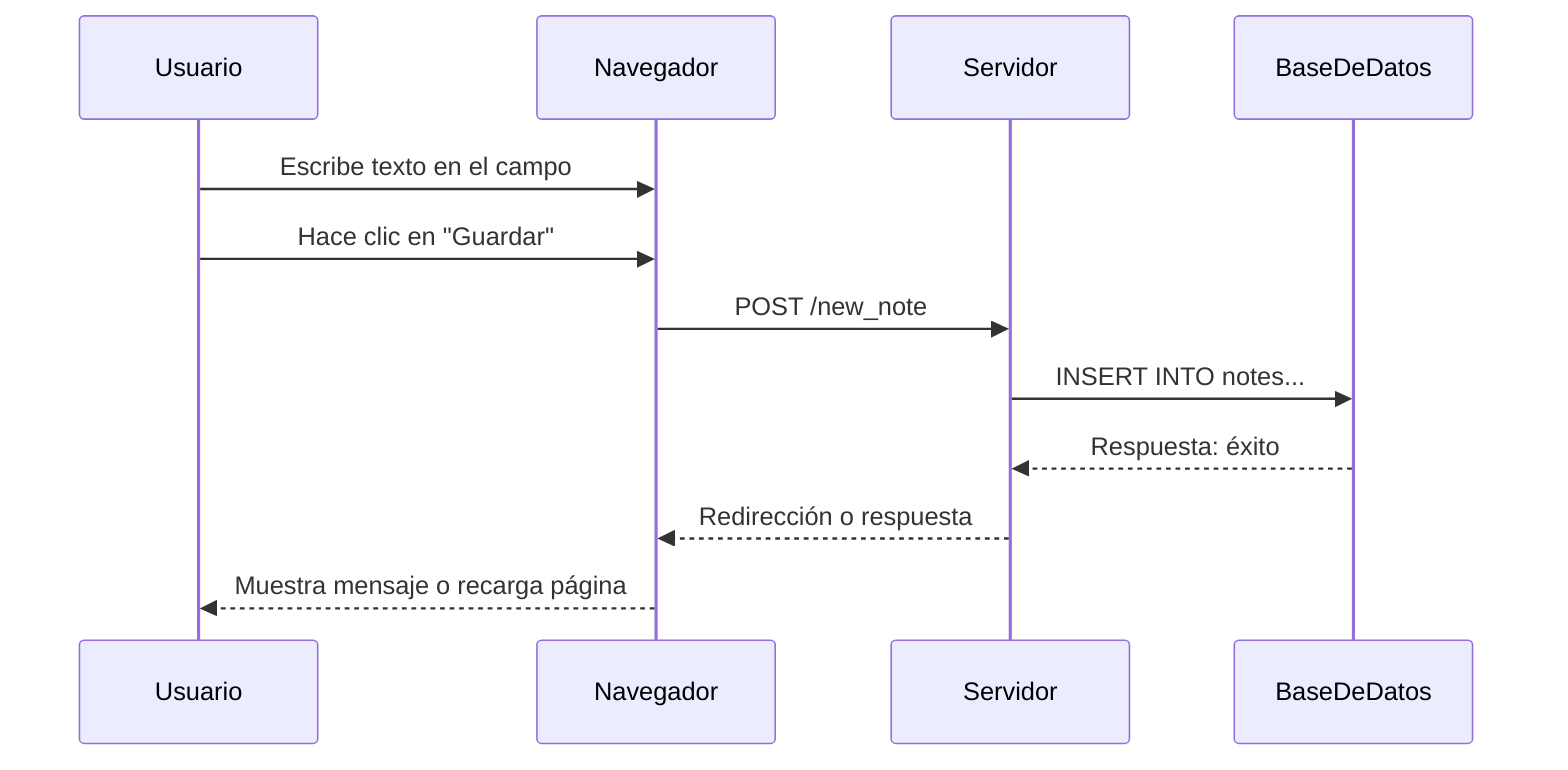 sequenceDiagram
    participant Usuario
    participant Navegador
    participant Servidor
    participant BaseDeDatos

    Usuario->>Navegador: Escribe texto en el campo
    Usuario->>Navegador: Hace clic en "Guardar"
    Navegador->>Servidor: POST /new_note
    Servidor->>BaseDeDatos: INSERT INTO notes...
    BaseDeDatos-->>Servidor: Respuesta: éxito
    Servidor-->>Navegador: Redirección o respuesta
    Navegador-->>Usuario: Muestra mensaje o recarga página